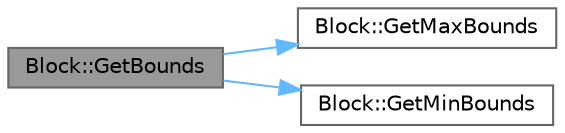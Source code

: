 digraph "Block::GetBounds"
{
 // LATEX_PDF_SIZE
  bgcolor="transparent";
  edge [fontname=Helvetica,fontsize=10,labelfontname=Helvetica,labelfontsize=10];
  node [fontname=Helvetica,fontsize=10,shape=box,height=0.2,width=0.4];
  rankdir="LR";
  Node1 [id="Node000001",label="Block::GetBounds",height=0.2,width=0.4,color="gray40", fillcolor="grey60", style="filled", fontcolor="black",tooltip=" "];
  Node1 -> Node2 [id="edge5_Node000001_Node000002",color="steelblue1",style="solid",tooltip=" "];
  Node2 [id="Node000002",label="Block::GetMaxBounds",height=0.2,width=0.4,color="grey40", fillcolor="white", style="filled",URL="$class_block.html#a51a8b83e8add0549c4b6a6d5745d1972",tooltip=" "];
  Node1 -> Node3 [id="edge6_Node000001_Node000003",color="steelblue1",style="solid",tooltip=" "];
  Node3 [id="Node000003",label="Block::GetMinBounds",height=0.2,width=0.4,color="grey40", fillcolor="white", style="filled",URL="$class_block.html#a9a979bca75add7dcdef54dbc73a47dbe",tooltip=" "];
}
